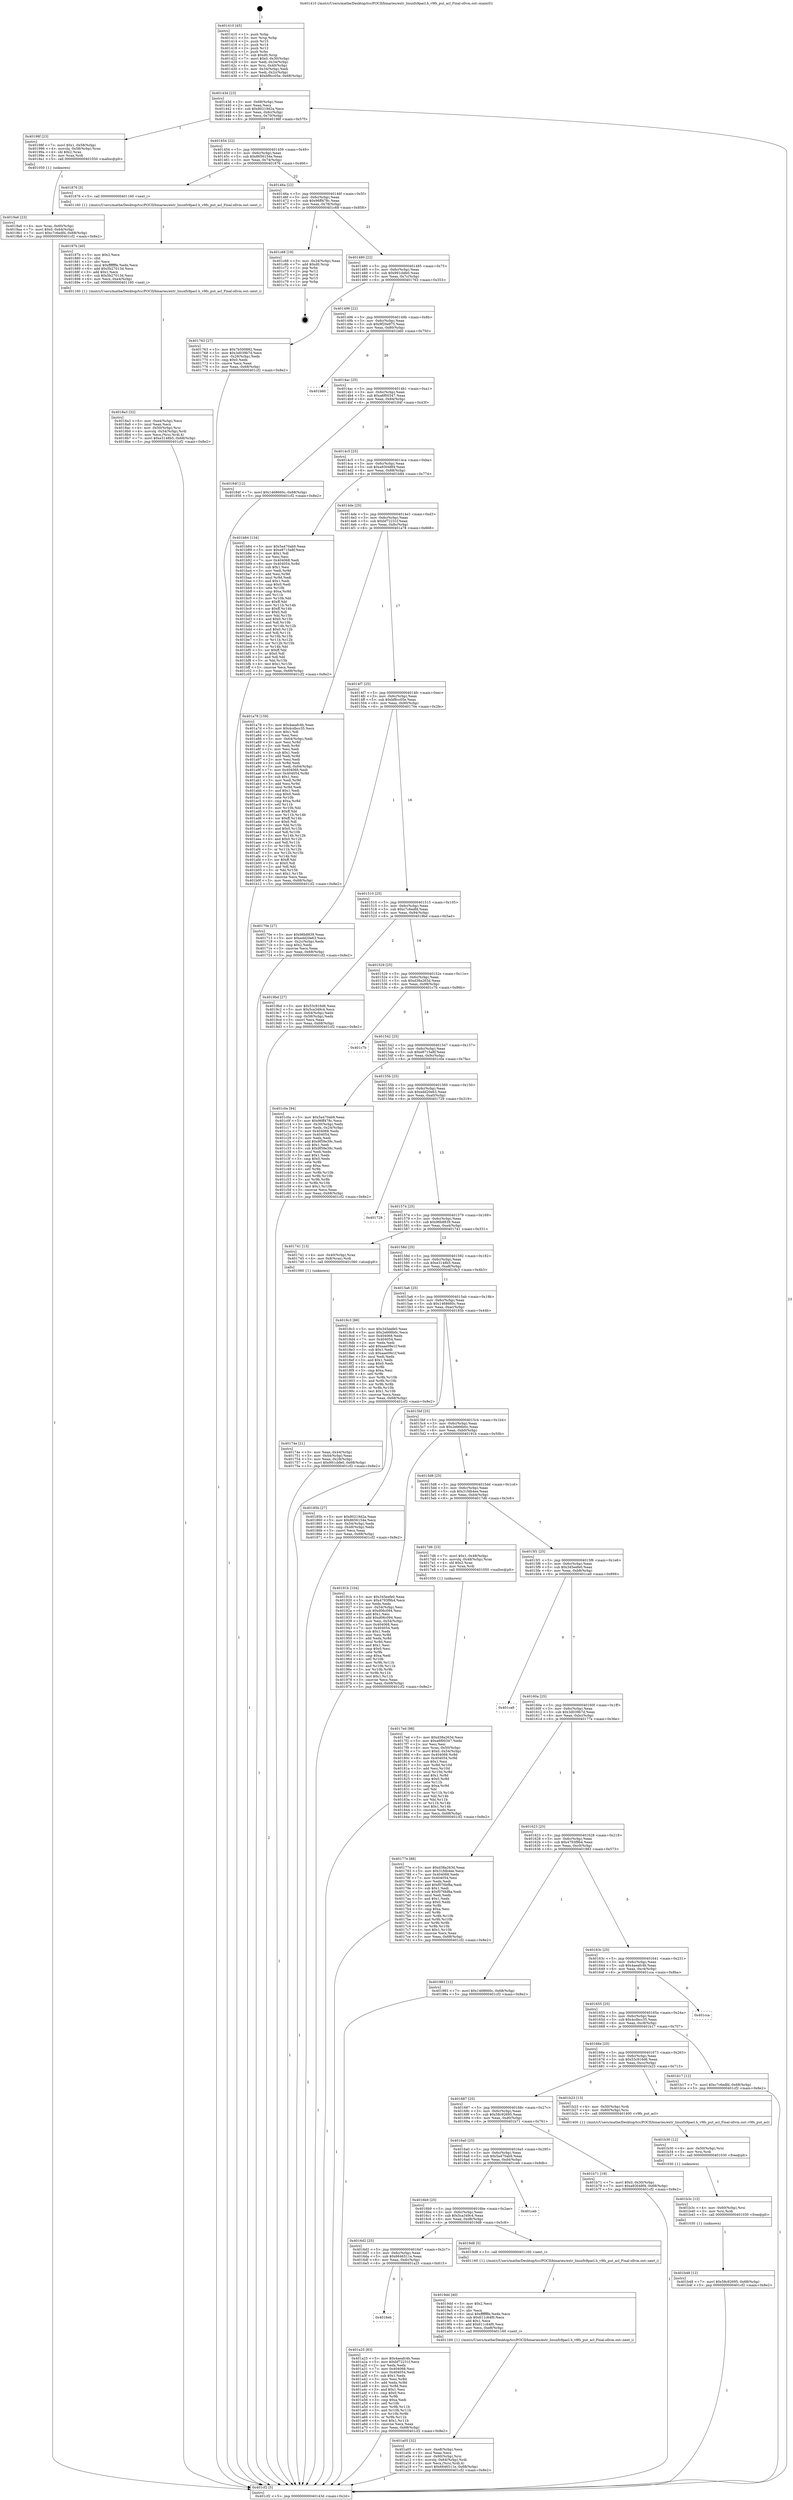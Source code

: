 digraph "0x401410" {
  label = "0x401410 (/mnt/c/Users/mathe/Desktop/tcc/POCII/binaries/extr_linuxfs9pacl.h_v9fs_put_acl_Final-ollvm.out::main(0))"
  labelloc = "t"
  node[shape=record]

  Entry [label="",width=0.3,height=0.3,shape=circle,fillcolor=black,style=filled]
  "0x40143d" [label="{
     0x40143d [23]\l
     | [instrs]\l
     &nbsp;&nbsp;0x40143d \<+3\>: mov -0x68(%rbp),%eax\l
     &nbsp;&nbsp;0x401440 \<+2\>: mov %eax,%ecx\l
     &nbsp;&nbsp;0x401442 \<+6\>: sub $0x80219d2a,%ecx\l
     &nbsp;&nbsp;0x401448 \<+3\>: mov %eax,-0x6c(%rbp)\l
     &nbsp;&nbsp;0x40144b \<+3\>: mov %ecx,-0x70(%rbp)\l
     &nbsp;&nbsp;0x40144e \<+6\>: je 000000000040198f \<main+0x57f\>\l
  }"]
  "0x40198f" [label="{
     0x40198f [23]\l
     | [instrs]\l
     &nbsp;&nbsp;0x40198f \<+7\>: movl $0x1,-0x58(%rbp)\l
     &nbsp;&nbsp;0x401996 \<+4\>: movslq -0x58(%rbp),%rax\l
     &nbsp;&nbsp;0x40199a \<+4\>: shl $0x2,%rax\l
     &nbsp;&nbsp;0x40199e \<+3\>: mov %rax,%rdi\l
     &nbsp;&nbsp;0x4019a1 \<+5\>: call 0000000000401050 \<malloc@plt\>\l
     | [calls]\l
     &nbsp;&nbsp;0x401050 \{1\} (unknown)\l
  }"]
  "0x401454" [label="{
     0x401454 [22]\l
     | [instrs]\l
     &nbsp;&nbsp;0x401454 \<+5\>: jmp 0000000000401459 \<main+0x49\>\l
     &nbsp;&nbsp;0x401459 \<+3\>: mov -0x6c(%rbp),%eax\l
     &nbsp;&nbsp;0x40145c \<+5\>: sub $0x8656154e,%eax\l
     &nbsp;&nbsp;0x401461 \<+3\>: mov %eax,-0x74(%rbp)\l
     &nbsp;&nbsp;0x401464 \<+6\>: je 0000000000401876 \<main+0x466\>\l
  }"]
  Exit [label="",width=0.3,height=0.3,shape=circle,fillcolor=black,style=filled,peripheries=2]
  "0x401876" [label="{
     0x401876 [5]\l
     | [instrs]\l
     &nbsp;&nbsp;0x401876 \<+5\>: call 0000000000401160 \<next_i\>\l
     | [calls]\l
     &nbsp;&nbsp;0x401160 \{1\} (/mnt/c/Users/mathe/Desktop/tcc/POCII/binaries/extr_linuxfs9pacl.h_v9fs_put_acl_Final-ollvm.out::next_i)\l
  }"]
  "0x40146a" [label="{
     0x40146a [22]\l
     | [instrs]\l
     &nbsp;&nbsp;0x40146a \<+5\>: jmp 000000000040146f \<main+0x5f\>\l
     &nbsp;&nbsp;0x40146f \<+3\>: mov -0x6c(%rbp),%eax\l
     &nbsp;&nbsp;0x401472 \<+5\>: sub $0x96ff478c,%eax\l
     &nbsp;&nbsp;0x401477 \<+3\>: mov %eax,-0x78(%rbp)\l
     &nbsp;&nbsp;0x40147a \<+6\>: je 0000000000401c68 \<main+0x858\>\l
  }"]
  "0x401b48" [label="{
     0x401b48 [12]\l
     | [instrs]\l
     &nbsp;&nbsp;0x401b48 \<+7\>: movl $0x58c92695,-0x68(%rbp)\l
     &nbsp;&nbsp;0x401b4f \<+5\>: jmp 0000000000401cf2 \<main+0x8e2\>\l
  }"]
  "0x401c68" [label="{
     0x401c68 [19]\l
     | [instrs]\l
     &nbsp;&nbsp;0x401c68 \<+3\>: mov -0x24(%rbp),%eax\l
     &nbsp;&nbsp;0x401c6b \<+7\>: add $0xd0,%rsp\l
     &nbsp;&nbsp;0x401c72 \<+1\>: pop %rbx\l
     &nbsp;&nbsp;0x401c73 \<+2\>: pop %r12\l
     &nbsp;&nbsp;0x401c75 \<+2\>: pop %r14\l
     &nbsp;&nbsp;0x401c77 \<+2\>: pop %r15\l
     &nbsp;&nbsp;0x401c79 \<+1\>: pop %rbp\l
     &nbsp;&nbsp;0x401c7a \<+1\>: ret\l
  }"]
  "0x401480" [label="{
     0x401480 [22]\l
     | [instrs]\l
     &nbsp;&nbsp;0x401480 \<+5\>: jmp 0000000000401485 \<main+0x75\>\l
     &nbsp;&nbsp;0x401485 \<+3\>: mov -0x6c(%rbp),%eax\l
     &nbsp;&nbsp;0x401488 \<+5\>: sub $0x991cbfe0,%eax\l
     &nbsp;&nbsp;0x40148d \<+3\>: mov %eax,-0x7c(%rbp)\l
     &nbsp;&nbsp;0x401490 \<+6\>: je 0000000000401763 \<main+0x353\>\l
  }"]
  "0x401b3c" [label="{
     0x401b3c [12]\l
     | [instrs]\l
     &nbsp;&nbsp;0x401b3c \<+4\>: mov -0x60(%rbp),%rsi\l
     &nbsp;&nbsp;0x401b40 \<+3\>: mov %rsi,%rdi\l
     &nbsp;&nbsp;0x401b43 \<+5\>: call 0000000000401030 \<free@plt\>\l
     | [calls]\l
     &nbsp;&nbsp;0x401030 \{1\} (unknown)\l
  }"]
  "0x401763" [label="{
     0x401763 [27]\l
     | [instrs]\l
     &nbsp;&nbsp;0x401763 \<+5\>: mov $0x7b500882,%eax\l
     &nbsp;&nbsp;0x401768 \<+5\>: mov $0x3d039b7d,%ecx\l
     &nbsp;&nbsp;0x40176d \<+3\>: mov -0x28(%rbp),%edx\l
     &nbsp;&nbsp;0x401770 \<+3\>: cmp $0x0,%edx\l
     &nbsp;&nbsp;0x401773 \<+3\>: cmove %ecx,%eax\l
     &nbsp;&nbsp;0x401776 \<+3\>: mov %eax,-0x68(%rbp)\l
     &nbsp;&nbsp;0x401779 \<+5\>: jmp 0000000000401cf2 \<main+0x8e2\>\l
  }"]
  "0x401496" [label="{
     0x401496 [22]\l
     | [instrs]\l
     &nbsp;&nbsp;0x401496 \<+5\>: jmp 000000000040149b \<main+0x8b\>\l
     &nbsp;&nbsp;0x40149b \<+3\>: mov -0x6c(%rbp),%eax\l
     &nbsp;&nbsp;0x40149e \<+5\>: sub $0x9f20e975,%eax\l
     &nbsp;&nbsp;0x4014a3 \<+3\>: mov %eax,-0x80(%rbp)\l
     &nbsp;&nbsp;0x4014a6 \<+6\>: je 0000000000401b60 \<main+0x750\>\l
  }"]
  "0x401b30" [label="{
     0x401b30 [12]\l
     | [instrs]\l
     &nbsp;&nbsp;0x401b30 \<+4\>: mov -0x50(%rbp),%rsi\l
     &nbsp;&nbsp;0x401b34 \<+3\>: mov %rsi,%rdi\l
     &nbsp;&nbsp;0x401b37 \<+5\>: call 0000000000401030 \<free@plt\>\l
     | [calls]\l
     &nbsp;&nbsp;0x401030 \{1\} (unknown)\l
  }"]
  "0x401b60" [label="{
     0x401b60\l
  }", style=dashed]
  "0x4014ac" [label="{
     0x4014ac [25]\l
     | [instrs]\l
     &nbsp;&nbsp;0x4014ac \<+5\>: jmp 00000000004014b1 \<main+0xa1\>\l
     &nbsp;&nbsp;0x4014b1 \<+3\>: mov -0x6c(%rbp),%eax\l
     &nbsp;&nbsp;0x4014b4 \<+5\>: sub $0xa6f00347,%eax\l
     &nbsp;&nbsp;0x4014b9 \<+6\>: mov %eax,-0x84(%rbp)\l
     &nbsp;&nbsp;0x4014bf \<+6\>: je 000000000040184f \<main+0x43f\>\l
  }"]
  "0x4016eb" [label="{
     0x4016eb\l
  }", style=dashed]
  "0x40184f" [label="{
     0x40184f [12]\l
     | [instrs]\l
     &nbsp;&nbsp;0x40184f \<+7\>: movl $0x1468660c,-0x68(%rbp)\l
     &nbsp;&nbsp;0x401856 \<+5\>: jmp 0000000000401cf2 \<main+0x8e2\>\l
  }"]
  "0x4014c5" [label="{
     0x4014c5 [25]\l
     | [instrs]\l
     &nbsp;&nbsp;0x4014c5 \<+5\>: jmp 00000000004014ca \<main+0xba\>\l
     &nbsp;&nbsp;0x4014ca \<+3\>: mov -0x6c(%rbp),%eax\l
     &nbsp;&nbsp;0x4014cd \<+5\>: sub $0xa93048f4,%eax\l
     &nbsp;&nbsp;0x4014d2 \<+6\>: mov %eax,-0x88(%rbp)\l
     &nbsp;&nbsp;0x4014d8 \<+6\>: je 0000000000401b84 \<main+0x774\>\l
  }"]
  "0x401a25" [label="{
     0x401a25 [83]\l
     | [instrs]\l
     &nbsp;&nbsp;0x401a25 \<+5\>: mov $0x4aeafc4b,%eax\l
     &nbsp;&nbsp;0x401a2a \<+5\>: mov $0xbf72231f,%ecx\l
     &nbsp;&nbsp;0x401a2f \<+2\>: xor %edx,%edx\l
     &nbsp;&nbsp;0x401a31 \<+7\>: mov 0x404068,%esi\l
     &nbsp;&nbsp;0x401a38 \<+7\>: mov 0x404054,%edi\l
     &nbsp;&nbsp;0x401a3f \<+3\>: sub $0x1,%edx\l
     &nbsp;&nbsp;0x401a42 \<+3\>: mov %esi,%r8d\l
     &nbsp;&nbsp;0x401a45 \<+3\>: add %edx,%r8d\l
     &nbsp;&nbsp;0x401a48 \<+4\>: imul %r8d,%esi\l
     &nbsp;&nbsp;0x401a4c \<+3\>: and $0x1,%esi\l
     &nbsp;&nbsp;0x401a4f \<+3\>: cmp $0x0,%esi\l
     &nbsp;&nbsp;0x401a52 \<+4\>: sete %r9b\l
     &nbsp;&nbsp;0x401a56 \<+3\>: cmp $0xa,%edi\l
     &nbsp;&nbsp;0x401a59 \<+4\>: setl %r10b\l
     &nbsp;&nbsp;0x401a5d \<+3\>: mov %r9b,%r11b\l
     &nbsp;&nbsp;0x401a60 \<+3\>: and %r10b,%r11b\l
     &nbsp;&nbsp;0x401a63 \<+3\>: xor %r10b,%r9b\l
     &nbsp;&nbsp;0x401a66 \<+3\>: or %r9b,%r11b\l
     &nbsp;&nbsp;0x401a69 \<+4\>: test $0x1,%r11b\l
     &nbsp;&nbsp;0x401a6d \<+3\>: cmovne %ecx,%eax\l
     &nbsp;&nbsp;0x401a70 \<+3\>: mov %eax,-0x68(%rbp)\l
     &nbsp;&nbsp;0x401a73 \<+5\>: jmp 0000000000401cf2 \<main+0x8e2\>\l
  }"]
  "0x401b84" [label="{
     0x401b84 [134]\l
     | [instrs]\l
     &nbsp;&nbsp;0x401b84 \<+5\>: mov $0x5a470ab9,%eax\l
     &nbsp;&nbsp;0x401b89 \<+5\>: mov $0xe8715a8f,%ecx\l
     &nbsp;&nbsp;0x401b8e \<+2\>: mov $0x1,%dl\l
     &nbsp;&nbsp;0x401b90 \<+2\>: xor %esi,%esi\l
     &nbsp;&nbsp;0x401b92 \<+7\>: mov 0x404068,%edi\l
     &nbsp;&nbsp;0x401b99 \<+8\>: mov 0x404054,%r8d\l
     &nbsp;&nbsp;0x401ba1 \<+3\>: sub $0x1,%esi\l
     &nbsp;&nbsp;0x401ba4 \<+3\>: mov %edi,%r9d\l
     &nbsp;&nbsp;0x401ba7 \<+3\>: add %esi,%r9d\l
     &nbsp;&nbsp;0x401baa \<+4\>: imul %r9d,%edi\l
     &nbsp;&nbsp;0x401bae \<+3\>: and $0x1,%edi\l
     &nbsp;&nbsp;0x401bb1 \<+3\>: cmp $0x0,%edi\l
     &nbsp;&nbsp;0x401bb4 \<+4\>: sete %r10b\l
     &nbsp;&nbsp;0x401bb8 \<+4\>: cmp $0xa,%r8d\l
     &nbsp;&nbsp;0x401bbc \<+4\>: setl %r11b\l
     &nbsp;&nbsp;0x401bc0 \<+3\>: mov %r10b,%bl\l
     &nbsp;&nbsp;0x401bc3 \<+3\>: xor $0xff,%bl\l
     &nbsp;&nbsp;0x401bc6 \<+3\>: mov %r11b,%r14b\l
     &nbsp;&nbsp;0x401bc9 \<+4\>: xor $0xff,%r14b\l
     &nbsp;&nbsp;0x401bcd \<+3\>: xor $0x0,%dl\l
     &nbsp;&nbsp;0x401bd0 \<+3\>: mov %bl,%r15b\l
     &nbsp;&nbsp;0x401bd3 \<+4\>: and $0x0,%r15b\l
     &nbsp;&nbsp;0x401bd7 \<+3\>: and %dl,%r10b\l
     &nbsp;&nbsp;0x401bda \<+3\>: mov %r14b,%r12b\l
     &nbsp;&nbsp;0x401bdd \<+4\>: and $0x0,%r12b\l
     &nbsp;&nbsp;0x401be1 \<+3\>: and %dl,%r11b\l
     &nbsp;&nbsp;0x401be4 \<+3\>: or %r10b,%r15b\l
     &nbsp;&nbsp;0x401be7 \<+3\>: or %r11b,%r12b\l
     &nbsp;&nbsp;0x401bea \<+3\>: xor %r12b,%r15b\l
     &nbsp;&nbsp;0x401bed \<+3\>: or %r14b,%bl\l
     &nbsp;&nbsp;0x401bf0 \<+3\>: xor $0xff,%bl\l
     &nbsp;&nbsp;0x401bf3 \<+3\>: or $0x0,%dl\l
     &nbsp;&nbsp;0x401bf6 \<+2\>: and %dl,%bl\l
     &nbsp;&nbsp;0x401bf8 \<+3\>: or %bl,%r15b\l
     &nbsp;&nbsp;0x401bfb \<+4\>: test $0x1,%r15b\l
     &nbsp;&nbsp;0x401bff \<+3\>: cmovne %ecx,%eax\l
     &nbsp;&nbsp;0x401c02 \<+3\>: mov %eax,-0x68(%rbp)\l
     &nbsp;&nbsp;0x401c05 \<+5\>: jmp 0000000000401cf2 \<main+0x8e2\>\l
  }"]
  "0x4014de" [label="{
     0x4014de [25]\l
     | [instrs]\l
     &nbsp;&nbsp;0x4014de \<+5\>: jmp 00000000004014e3 \<main+0xd3\>\l
     &nbsp;&nbsp;0x4014e3 \<+3\>: mov -0x6c(%rbp),%eax\l
     &nbsp;&nbsp;0x4014e6 \<+5\>: sub $0xbf72231f,%eax\l
     &nbsp;&nbsp;0x4014eb \<+6\>: mov %eax,-0x8c(%rbp)\l
     &nbsp;&nbsp;0x4014f1 \<+6\>: je 0000000000401a78 \<main+0x668\>\l
  }"]
  "0x401a05" [label="{
     0x401a05 [32]\l
     | [instrs]\l
     &nbsp;&nbsp;0x401a05 \<+6\>: mov -0xe8(%rbp),%ecx\l
     &nbsp;&nbsp;0x401a0b \<+3\>: imul %eax,%ecx\l
     &nbsp;&nbsp;0x401a0e \<+4\>: mov -0x60(%rbp),%rsi\l
     &nbsp;&nbsp;0x401a12 \<+4\>: movslq -0x64(%rbp),%rdi\l
     &nbsp;&nbsp;0x401a16 \<+3\>: mov %ecx,(%rsi,%rdi,4)\l
     &nbsp;&nbsp;0x401a19 \<+7\>: movl $0x6646511e,-0x68(%rbp)\l
     &nbsp;&nbsp;0x401a20 \<+5\>: jmp 0000000000401cf2 \<main+0x8e2\>\l
  }"]
  "0x401a78" [label="{
     0x401a78 [159]\l
     | [instrs]\l
     &nbsp;&nbsp;0x401a78 \<+5\>: mov $0x4aeafc4b,%eax\l
     &nbsp;&nbsp;0x401a7d \<+5\>: mov $0x4cdbcc35,%ecx\l
     &nbsp;&nbsp;0x401a82 \<+2\>: mov $0x1,%dl\l
     &nbsp;&nbsp;0x401a84 \<+2\>: xor %esi,%esi\l
     &nbsp;&nbsp;0x401a86 \<+3\>: mov -0x64(%rbp),%edi\l
     &nbsp;&nbsp;0x401a89 \<+3\>: mov %esi,%r8d\l
     &nbsp;&nbsp;0x401a8c \<+3\>: sub %edi,%r8d\l
     &nbsp;&nbsp;0x401a8f \<+2\>: mov %esi,%edi\l
     &nbsp;&nbsp;0x401a91 \<+3\>: sub $0x1,%edi\l
     &nbsp;&nbsp;0x401a94 \<+3\>: add %edi,%r8d\l
     &nbsp;&nbsp;0x401a97 \<+2\>: mov %esi,%edi\l
     &nbsp;&nbsp;0x401a99 \<+3\>: sub %r8d,%edi\l
     &nbsp;&nbsp;0x401a9c \<+3\>: mov %edi,-0x64(%rbp)\l
     &nbsp;&nbsp;0x401a9f \<+7\>: mov 0x404068,%edi\l
     &nbsp;&nbsp;0x401aa6 \<+8\>: mov 0x404054,%r8d\l
     &nbsp;&nbsp;0x401aae \<+3\>: sub $0x1,%esi\l
     &nbsp;&nbsp;0x401ab1 \<+3\>: mov %edi,%r9d\l
     &nbsp;&nbsp;0x401ab4 \<+3\>: add %esi,%r9d\l
     &nbsp;&nbsp;0x401ab7 \<+4\>: imul %r9d,%edi\l
     &nbsp;&nbsp;0x401abb \<+3\>: and $0x1,%edi\l
     &nbsp;&nbsp;0x401abe \<+3\>: cmp $0x0,%edi\l
     &nbsp;&nbsp;0x401ac1 \<+4\>: sete %r10b\l
     &nbsp;&nbsp;0x401ac5 \<+4\>: cmp $0xa,%r8d\l
     &nbsp;&nbsp;0x401ac9 \<+4\>: setl %r11b\l
     &nbsp;&nbsp;0x401acd \<+3\>: mov %r10b,%bl\l
     &nbsp;&nbsp;0x401ad0 \<+3\>: xor $0xff,%bl\l
     &nbsp;&nbsp;0x401ad3 \<+3\>: mov %r11b,%r14b\l
     &nbsp;&nbsp;0x401ad6 \<+4\>: xor $0xff,%r14b\l
     &nbsp;&nbsp;0x401ada \<+3\>: xor $0x0,%dl\l
     &nbsp;&nbsp;0x401add \<+3\>: mov %bl,%r15b\l
     &nbsp;&nbsp;0x401ae0 \<+4\>: and $0x0,%r15b\l
     &nbsp;&nbsp;0x401ae4 \<+3\>: and %dl,%r10b\l
     &nbsp;&nbsp;0x401ae7 \<+3\>: mov %r14b,%r12b\l
     &nbsp;&nbsp;0x401aea \<+4\>: and $0x0,%r12b\l
     &nbsp;&nbsp;0x401aee \<+3\>: and %dl,%r11b\l
     &nbsp;&nbsp;0x401af1 \<+3\>: or %r10b,%r15b\l
     &nbsp;&nbsp;0x401af4 \<+3\>: or %r11b,%r12b\l
     &nbsp;&nbsp;0x401af7 \<+3\>: xor %r12b,%r15b\l
     &nbsp;&nbsp;0x401afa \<+3\>: or %r14b,%bl\l
     &nbsp;&nbsp;0x401afd \<+3\>: xor $0xff,%bl\l
     &nbsp;&nbsp;0x401b00 \<+3\>: or $0x0,%dl\l
     &nbsp;&nbsp;0x401b03 \<+2\>: and %dl,%bl\l
     &nbsp;&nbsp;0x401b05 \<+3\>: or %bl,%r15b\l
     &nbsp;&nbsp;0x401b08 \<+4\>: test $0x1,%r15b\l
     &nbsp;&nbsp;0x401b0c \<+3\>: cmovne %ecx,%eax\l
     &nbsp;&nbsp;0x401b0f \<+3\>: mov %eax,-0x68(%rbp)\l
     &nbsp;&nbsp;0x401b12 \<+5\>: jmp 0000000000401cf2 \<main+0x8e2\>\l
  }"]
  "0x4014f7" [label="{
     0x4014f7 [25]\l
     | [instrs]\l
     &nbsp;&nbsp;0x4014f7 \<+5\>: jmp 00000000004014fc \<main+0xec\>\l
     &nbsp;&nbsp;0x4014fc \<+3\>: mov -0x6c(%rbp),%eax\l
     &nbsp;&nbsp;0x4014ff \<+5\>: sub $0xbf8cc05e,%eax\l
     &nbsp;&nbsp;0x401504 \<+6\>: mov %eax,-0x90(%rbp)\l
     &nbsp;&nbsp;0x40150a \<+6\>: je 000000000040170e \<main+0x2fe\>\l
  }"]
  "0x4019dd" [label="{
     0x4019dd [40]\l
     | [instrs]\l
     &nbsp;&nbsp;0x4019dd \<+5\>: mov $0x2,%ecx\l
     &nbsp;&nbsp;0x4019e2 \<+1\>: cltd\l
     &nbsp;&nbsp;0x4019e3 \<+2\>: idiv %ecx\l
     &nbsp;&nbsp;0x4019e5 \<+6\>: imul $0xfffffffe,%edx,%ecx\l
     &nbsp;&nbsp;0x4019eb \<+6\>: sub $0x611c64f0,%ecx\l
     &nbsp;&nbsp;0x4019f1 \<+3\>: add $0x1,%ecx\l
     &nbsp;&nbsp;0x4019f4 \<+6\>: add $0x611c64f0,%ecx\l
     &nbsp;&nbsp;0x4019fa \<+6\>: mov %ecx,-0xe8(%rbp)\l
     &nbsp;&nbsp;0x401a00 \<+5\>: call 0000000000401160 \<next_i\>\l
     | [calls]\l
     &nbsp;&nbsp;0x401160 \{1\} (/mnt/c/Users/mathe/Desktop/tcc/POCII/binaries/extr_linuxfs9pacl.h_v9fs_put_acl_Final-ollvm.out::next_i)\l
  }"]
  "0x40170e" [label="{
     0x40170e [27]\l
     | [instrs]\l
     &nbsp;&nbsp;0x40170e \<+5\>: mov $0x96b8839,%eax\l
     &nbsp;&nbsp;0x401713 \<+5\>: mov $0xedd20e63,%ecx\l
     &nbsp;&nbsp;0x401718 \<+3\>: mov -0x2c(%rbp),%edx\l
     &nbsp;&nbsp;0x40171b \<+3\>: cmp $0x2,%edx\l
     &nbsp;&nbsp;0x40171e \<+3\>: cmovne %ecx,%eax\l
     &nbsp;&nbsp;0x401721 \<+3\>: mov %eax,-0x68(%rbp)\l
     &nbsp;&nbsp;0x401724 \<+5\>: jmp 0000000000401cf2 \<main+0x8e2\>\l
  }"]
  "0x401510" [label="{
     0x401510 [25]\l
     | [instrs]\l
     &nbsp;&nbsp;0x401510 \<+5\>: jmp 0000000000401515 \<main+0x105\>\l
     &nbsp;&nbsp;0x401515 \<+3\>: mov -0x6c(%rbp),%eax\l
     &nbsp;&nbsp;0x401518 \<+5\>: sub $0xc7c6edfd,%eax\l
     &nbsp;&nbsp;0x40151d \<+6\>: mov %eax,-0x94(%rbp)\l
     &nbsp;&nbsp;0x401523 \<+6\>: je 00000000004019bd \<main+0x5ad\>\l
  }"]
  "0x401cf2" [label="{
     0x401cf2 [5]\l
     | [instrs]\l
     &nbsp;&nbsp;0x401cf2 \<+5\>: jmp 000000000040143d \<main+0x2d\>\l
  }"]
  "0x401410" [label="{
     0x401410 [45]\l
     | [instrs]\l
     &nbsp;&nbsp;0x401410 \<+1\>: push %rbp\l
     &nbsp;&nbsp;0x401411 \<+3\>: mov %rsp,%rbp\l
     &nbsp;&nbsp;0x401414 \<+2\>: push %r15\l
     &nbsp;&nbsp;0x401416 \<+2\>: push %r14\l
     &nbsp;&nbsp;0x401418 \<+2\>: push %r12\l
     &nbsp;&nbsp;0x40141a \<+1\>: push %rbx\l
     &nbsp;&nbsp;0x40141b \<+7\>: sub $0xd0,%rsp\l
     &nbsp;&nbsp;0x401422 \<+7\>: movl $0x0,-0x30(%rbp)\l
     &nbsp;&nbsp;0x401429 \<+3\>: mov %edi,-0x34(%rbp)\l
     &nbsp;&nbsp;0x40142c \<+4\>: mov %rsi,-0x40(%rbp)\l
     &nbsp;&nbsp;0x401430 \<+3\>: mov -0x34(%rbp),%edi\l
     &nbsp;&nbsp;0x401433 \<+3\>: mov %edi,-0x2c(%rbp)\l
     &nbsp;&nbsp;0x401436 \<+7\>: movl $0xbf8cc05e,-0x68(%rbp)\l
  }"]
  "0x4016d2" [label="{
     0x4016d2 [25]\l
     | [instrs]\l
     &nbsp;&nbsp;0x4016d2 \<+5\>: jmp 00000000004016d7 \<main+0x2c7\>\l
     &nbsp;&nbsp;0x4016d7 \<+3\>: mov -0x6c(%rbp),%eax\l
     &nbsp;&nbsp;0x4016da \<+5\>: sub $0x6646511e,%eax\l
     &nbsp;&nbsp;0x4016df \<+6\>: mov %eax,-0xdc(%rbp)\l
     &nbsp;&nbsp;0x4016e5 \<+6\>: je 0000000000401a25 \<main+0x615\>\l
  }"]
  "0x4019bd" [label="{
     0x4019bd [27]\l
     | [instrs]\l
     &nbsp;&nbsp;0x4019bd \<+5\>: mov $0x53c916d6,%eax\l
     &nbsp;&nbsp;0x4019c2 \<+5\>: mov $0x5ca349c4,%ecx\l
     &nbsp;&nbsp;0x4019c7 \<+3\>: mov -0x64(%rbp),%edx\l
     &nbsp;&nbsp;0x4019ca \<+3\>: cmp -0x58(%rbp),%edx\l
     &nbsp;&nbsp;0x4019cd \<+3\>: cmovl %ecx,%eax\l
     &nbsp;&nbsp;0x4019d0 \<+3\>: mov %eax,-0x68(%rbp)\l
     &nbsp;&nbsp;0x4019d3 \<+5\>: jmp 0000000000401cf2 \<main+0x8e2\>\l
  }"]
  "0x401529" [label="{
     0x401529 [25]\l
     | [instrs]\l
     &nbsp;&nbsp;0x401529 \<+5\>: jmp 000000000040152e \<main+0x11e\>\l
     &nbsp;&nbsp;0x40152e \<+3\>: mov -0x6c(%rbp),%eax\l
     &nbsp;&nbsp;0x401531 \<+5\>: sub $0xd38a263d,%eax\l
     &nbsp;&nbsp;0x401536 \<+6\>: mov %eax,-0x98(%rbp)\l
     &nbsp;&nbsp;0x40153c \<+6\>: je 0000000000401c7b \<main+0x86b\>\l
  }"]
  "0x4019d8" [label="{
     0x4019d8 [5]\l
     | [instrs]\l
     &nbsp;&nbsp;0x4019d8 \<+5\>: call 0000000000401160 \<next_i\>\l
     | [calls]\l
     &nbsp;&nbsp;0x401160 \{1\} (/mnt/c/Users/mathe/Desktop/tcc/POCII/binaries/extr_linuxfs9pacl.h_v9fs_put_acl_Final-ollvm.out::next_i)\l
  }"]
  "0x401c7b" [label="{
     0x401c7b\l
  }", style=dashed]
  "0x401542" [label="{
     0x401542 [25]\l
     | [instrs]\l
     &nbsp;&nbsp;0x401542 \<+5\>: jmp 0000000000401547 \<main+0x137\>\l
     &nbsp;&nbsp;0x401547 \<+3\>: mov -0x6c(%rbp),%eax\l
     &nbsp;&nbsp;0x40154a \<+5\>: sub $0xe8715a8f,%eax\l
     &nbsp;&nbsp;0x40154f \<+6\>: mov %eax,-0x9c(%rbp)\l
     &nbsp;&nbsp;0x401555 \<+6\>: je 0000000000401c0a \<main+0x7fa\>\l
  }"]
  "0x4016b9" [label="{
     0x4016b9 [25]\l
     | [instrs]\l
     &nbsp;&nbsp;0x4016b9 \<+5\>: jmp 00000000004016be \<main+0x2ae\>\l
     &nbsp;&nbsp;0x4016be \<+3\>: mov -0x6c(%rbp),%eax\l
     &nbsp;&nbsp;0x4016c1 \<+5\>: sub $0x5ca349c4,%eax\l
     &nbsp;&nbsp;0x4016c6 \<+6\>: mov %eax,-0xd8(%rbp)\l
     &nbsp;&nbsp;0x4016cc \<+6\>: je 00000000004019d8 \<main+0x5c8\>\l
  }"]
  "0x401c0a" [label="{
     0x401c0a [94]\l
     | [instrs]\l
     &nbsp;&nbsp;0x401c0a \<+5\>: mov $0x5a470ab9,%eax\l
     &nbsp;&nbsp;0x401c0f \<+5\>: mov $0x96ff478c,%ecx\l
     &nbsp;&nbsp;0x401c14 \<+3\>: mov -0x30(%rbp),%edx\l
     &nbsp;&nbsp;0x401c17 \<+3\>: mov %edx,-0x24(%rbp)\l
     &nbsp;&nbsp;0x401c1a \<+7\>: mov 0x404068,%edx\l
     &nbsp;&nbsp;0x401c21 \<+7\>: mov 0x404054,%esi\l
     &nbsp;&nbsp;0x401c28 \<+2\>: mov %edx,%edi\l
     &nbsp;&nbsp;0x401c2a \<+6\>: add $0x9f59e39c,%edi\l
     &nbsp;&nbsp;0x401c30 \<+3\>: sub $0x1,%edi\l
     &nbsp;&nbsp;0x401c33 \<+6\>: sub $0x9f59e39c,%edi\l
     &nbsp;&nbsp;0x401c39 \<+3\>: imul %edi,%edx\l
     &nbsp;&nbsp;0x401c3c \<+3\>: and $0x1,%edx\l
     &nbsp;&nbsp;0x401c3f \<+3\>: cmp $0x0,%edx\l
     &nbsp;&nbsp;0x401c42 \<+4\>: sete %r8b\l
     &nbsp;&nbsp;0x401c46 \<+3\>: cmp $0xa,%esi\l
     &nbsp;&nbsp;0x401c49 \<+4\>: setl %r9b\l
     &nbsp;&nbsp;0x401c4d \<+3\>: mov %r8b,%r10b\l
     &nbsp;&nbsp;0x401c50 \<+3\>: and %r9b,%r10b\l
     &nbsp;&nbsp;0x401c53 \<+3\>: xor %r9b,%r8b\l
     &nbsp;&nbsp;0x401c56 \<+3\>: or %r8b,%r10b\l
     &nbsp;&nbsp;0x401c59 \<+4\>: test $0x1,%r10b\l
     &nbsp;&nbsp;0x401c5d \<+3\>: cmovne %ecx,%eax\l
     &nbsp;&nbsp;0x401c60 \<+3\>: mov %eax,-0x68(%rbp)\l
     &nbsp;&nbsp;0x401c63 \<+5\>: jmp 0000000000401cf2 \<main+0x8e2\>\l
  }"]
  "0x40155b" [label="{
     0x40155b [25]\l
     | [instrs]\l
     &nbsp;&nbsp;0x40155b \<+5\>: jmp 0000000000401560 \<main+0x150\>\l
     &nbsp;&nbsp;0x401560 \<+3\>: mov -0x6c(%rbp),%eax\l
     &nbsp;&nbsp;0x401563 \<+5\>: sub $0xedd20e63,%eax\l
     &nbsp;&nbsp;0x401568 \<+6\>: mov %eax,-0xa0(%rbp)\l
     &nbsp;&nbsp;0x40156e \<+6\>: je 0000000000401729 \<main+0x319\>\l
  }"]
  "0x401ceb" [label="{
     0x401ceb\l
  }", style=dashed]
  "0x401729" [label="{
     0x401729\l
  }", style=dashed]
  "0x401574" [label="{
     0x401574 [25]\l
     | [instrs]\l
     &nbsp;&nbsp;0x401574 \<+5\>: jmp 0000000000401579 \<main+0x169\>\l
     &nbsp;&nbsp;0x401579 \<+3\>: mov -0x6c(%rbp),%eax\l
     &nbsp;&nbsp;0x40157c \<+5\>: sub $0x96b8839,%eax\l
     &nbsp;&nbsp;0x401581 \<+6\>: mov %eax,-0xa4(%rbp)\l
     &nbsp;&nbsp;0x401587 \<+6\>: je 0000000000401741 \<main+0x331\>\l
  }"]
  "0x4016a0" [label="{
     0x4016a0 [25]\l
     | [instrs]\l
     &nbsp;&nbsp;0x4016a0 \<+5\>: jmp 00000000004016a5 \<main+0x295\>\l
     &nbsp;&nbsp;0x4016a5 \<+3\>: mov -0x6c(%rbp),%eax\l
     &nbsp;&nbsp;0x4016a8 \<+5\>: sub $0x5a470ab9,%eax\l
     &nbsp;&nbsp;0x4016ad \<+6\>: mov %eax,-0xd4(%rbp)\l
     &nbsp;&nbsp;0x4016b3 \<+6\>: je 0000000000401ceb \<main+0x8db\>\l
  }"]
  "0x401741" [label="{
     0x401741 [13]\l
     | [instrs]\l
     &nbsp;&nbsp;0x401741 \<+4\>: mov -0x40(%rbp),%rax\l
     &nbsp;&nbsp;0x401745 \<+4\>: mov 0x8(%rax),%rdi\l
     &nbsp;&nbsp;0x401749 \<+5\>: call 0000000000401060 \<atoi@plt\>\l
     | [calls]\l
     &nbsp;&nbsp;0x401060 \{1\} (unknown)\l
  }"]
  "0x40158d" [label="{
     0x40158d [25]\l
     | [instrs]\l
     &nbsp;&nbsp;0x40158d \<+5\>: jmp 0000000000401592 \<main+0x182\>\l
     &nbsp;&nbsp;0x401592 \<+3\>: mov -0x6c(%rbp),%eax\l
     &nbsp;&nbsp;0x401595 \<+5\>: sub $0xe3148b5,%eax\l
     &nbsp;&nbsp;0x40159a \<+6\>: mov %eax,-0xa8(%rbp)\l
     &nbsp;&nbsp;0x4015a0 \<+6\>: je 00000000004018c3 \<main+0x4b3\>\l
  }"]
  "0x40174e" [label="{
     0x40174e [21]\l
     | [instrs]\l
     &nbsp;&nbsp;0x40174e \<+3\>: mov %eax,-0x44(%rbp)\l
     &nbsp;&nbsp;0x401751 \<+3\>: mov -0x44(%rbp),%eax\l
     &nbsp;&nbsp;0x401754 \<+3\>: mov %eax,-0x28(%rbp)\l
     &nbsp;&nbsp;0x401757 \<+7\>: movl $0x991cbfe0,-0x68(%rbp)\l
     &nbsp;&nbsp;0x40175e \<+5\>: jmp 0000000000401cf2 \<main+0x8e2\>\l
  }"]
  "0x401b71" [label="{
     0x401b71 [19]\l
     | [instrs]\l
     &nbsp;&nbsp;0x401b71 \<+7\>: movl $0x0,-0x30(%rbp)\l
     &nbsp;&nbsp;0x401b78 \<+7\>: movl $0xa93048f4,-0x68(%rbp)\l
     &nbsp;&nbsp;0x401b7f \<+5\>: jmp 0000000000401cf2 \<main+0x8e2\>\l
  }"]
  "0x4018c3" [label="{
     0x4018c3 [88]\l
     | [instrs]\l
     &nbsp;&nbsp;0x4018c3 \<+5\>: mov $0x345eefe0,%eax\l
     &nbsp;&nbsp;0x4018c8 \<+5\>: mov $0x2e666b0c,%ecx\l
     &nbsp;&nbsp;0x4018cd \<+7\>: mov 0x404068,%edx\l
     &nbsp;&nbsp;0x4018d4 \<+7\>: mov 0x404054,%esi\l
     &nbsp;&nbsp;0x4018db \<+2\>: mov %edx,%edi\l
     &nbsp;&nbsp;0x4018dd \<+6\>: add $0xaae09e1f,%edi\l
     &nbsp;&nbsp;0x4018e3 \<+3\>: sub $0x1,%edi\l
     &nbsp;&nbsp;0x4018e6 \<+6\>: sub $0xaae09e1f,%edi\l
     &nbsp;&nbsp;0x4018ec \<+3\>: imul %edi,%edx\l
     &nbsp;&nbsp;0x4018ef \<+3\>: and $0x1,%edx\l
     &nbsp;&nbsp;0x4018f2 \<+3\>: cmp $0x0,%edx\l
     &nbsp;&nbsp;0x4018f5 \<+4\>: sete %r8b\l
     &nbsp;&nbsp;0x4018f9 \<+3\>: cmp $0xa,%esi\l
     &nbsp;&nbsp;0x4018fc \<+4\>: setl %r9b\l
     &nbsp;&nbsp;0x401900 \<+3\>: mov %r8b,%r10b\l
     &nbsp;&nbsp;0x401903 \<+3\>: and %r9b,%r10b\l
     &nbsp;&nbsp;0x401906 \<+3\>: xor %r9b,%r8b\l
     &nbsp;&nbsp;0x401909 \<+3\>: or %r8b,%r10b\l
     &nbsp;&nbsp;0x40190c \<+4\>: test $0x1,%r10b\l
     &nbsp;&nbsp;0x401910 \<+3\>: cmovne %ecx,%eax\l
     &nbsp;&nbsp;0x401913 \<+3\>: mov %eax,-0x68(%rbp)\l
     &nbsp;&nbsp;0x401916 \<+5\>: jmp 0000000000401cf2 \<main+0x8e2\>\l
  }"]
  "0x4015a6" [label="{
     0x4015a6 [25]\l
     | [instrs]\l
     &nbsp;&nbsp;0x4015a6 \<+5\>: jmp 00000000004015ab \<main+0x19b\>\l
     &nbsp;&nbsp;0x4015ab \<+3\>: mov -0x6c(%rbp),%eax\l
     &nbsp;&nbsp;0x4015ae \<+5\>: sub $0x1468660c,%eax\l
     &nbsp;&nbsp;0x4015b3 \<+6\>: mov %eax,-0xac(%rbp)\l
     &nbsp;&nbsp;0x4015b9 \<+6\>: je 000000000040185b \<main+0x44b\>\l
  }"]
  "0x401687" [label="{
     0x401687 [25]\l
     | [instrs]\l
     &nbsp;&nbsp;0x401687 \<+5\>: jmp 000000000040168c \<main+0x27c\>\l
     &nbsp;&nbsp;0x40168c \<+3\>: mov -0x6c(%rbp),%eax\l
     &nbsp;&nbsp;0x40168f \<+5\>: sub $0x58c92695,%eax\l
     &nbsp;&nbsp;0x401694 \<+6\>: mov %eax,-0xd0(%rbp)\l
     &nbsp;&nbsp;0x40169a \<+6\>: je 0000000000401b71 \<main+0x761\>\l
  }"]
  "0x40185b" [label="{
     0x40185b [27]\l
     | [instrs]\l
     &nbsp;&nbsp;0x40185b \<+5\>: mov $0x80219d2a,%eax\l
     &nbsp;&nbsp;0x401860 \<+5\>: mov $0x8656154e,%ecx\l
     &nbsp;&nbsp;0x401865 \<+3\>: mov -0x54(%rbp),%edx\l
     &nbsp;&nbsp;0x401868 \<+3\>: cmp -0x48(%rbp),%edx\l
     &nbsp;&nbsp;0x40186b \<+3\>: cmovl %ecx,%eax\l
     &nbsp;&nbsp;0x40186e \<+3\>: mov %eax,-0x68(%rbp)\l
     &nbsp;&nbsp;0x401871 \<+5\>: jmp 0000000000401cf2 \<main+0x8e2\>\l
  }"]
  "0x4015bf" [label="{
     0x4015bf [25]\l
     | [instrs]\l
     &nbsp;&nbsp;0x4015bf \<+5\>: jmp 00000000004015c4 \<main+0x1b4\>\l
     &nbsp;&nbsp;0x4015c4 \<+3\>: mov -0x6c(%rbp),%eax\l
     &nbsp;&nbsp;0x4015c7 \<+5\>: sub $0x2e666b0c,%eax\l
     &nbsp;&nbsp;0x4015cc \<+6\>: mov %eax,-0xb0(%rbp)\l
     &nbsp;&nbsp;0x4015d2 \<+6\>: je 000000000040191b \<main+0x50b\>\l
  }"]
  "0x401b23" [label="{
     0x401b23 [13]\l
     | [instrs]\l
     &nbsp;&nbsp;0x401b23 \<+4\>: mov -0x50(%rbp),%rdi\l
     &nbsp;&nbsp;0x401b27 \<+4\>: mov -0x60(%rbp),%rsi\l
     &nbsp;&nbsp;0x401b2b \<+5\>: call 0000000000401400 \<v9fs_put_acl\>\l
     | [calls]\l
     &nbsp;&nbsp;0x401400 \{1\} (/mnt/c/Users/mathe/Desktop/tcc/POCII/binaries/extr_linuxfs9pacl.h_v9fs_put_acl_Final-ollvm.out::v9fs_put_acl)\l
  }"]
  "0x40191b" [label="{
     0x40191b [104]\l
     | [instrs]\l
     &nbsp;&nbsp;0x40191b \<+5\>: mov $0x345eefe0,%eax\l
     &nbsp;&nbsp;0x401920 \<+5\>: mov $0x4793f9b4,%ecx\l
     &nbsp;&nbsp;0x401925 \<+2\>: xor %edx,%edx\l
     &nbsp;&nbsp;0x401927 \<+3\>: mov -0x54(%rbp),%esi\l
     &nbsp;&nbsp;0x40192a \<+6\>: sub $0xd06c094,%esi\l
     &nbsp;&nbsp;0x401930 \<+3\>: add $0x1,%esi\l
     &nbsp;&nbsp;0x401933 \<+6\>: add $0xd06c094,%esi\l
     &nbsp;&nbsp;0x401939 \<+3\>: mov %esi,-0x54(%rbp)\l
     &nbsp;&nbsp;0x40193c \<+7\>: mov 0x404068,%esi\l
     &nbsp;&nbsp;0x401943 \<+7\>: mov 0x404054,%edi\l
     &nbsp;&nbsp;0x40194a \<+3\>: sub $0x1,%edx\l
     &nbsp;&nbsp;0x40194d \<+3\>: mov %esi,%r8d\l
     &nbsp;&nbsp;0x401950 \<+3\>: add %edx,%r8d\l
     &nbsp;&nbsp;0x401953 \<+4\>: imul %r8d,%esi\l
     &nbsp;&nbsp;0x401957 \<+3\>: and $0x1,%esi\l
     &nbsp;&nbsp;0x40195a \<+3\>: cmp $0x0,%esi\l
     &nbsp;&nbsp;0x40195d \<+4\>: sete %r9b\l
     &nbsp;&nbsp;0x401961 \<+3\>: cmp $0xa,%edi\l
     &nbsp;&nbsp;0x401964 \<+4\>: setl %r10b\l
     &nbsp;&nbsp;0x401968 \<+3\>: mov %r9b,%r11b\l
     &nbsp;&nbsp;0x40196b \<+3\>: and %r10b,%r11b\l
     &nbsp;&nbsp;0x40196e \<+3\>: xor %r10b,%r9b\l
     &nbsp;&nbsp;0x401971 \<+3\>: or %r9b,%r11b\l
     &nbsp;&nbsp;0x401974 \<+4\>: test $0x1,%r11b\l
     &nbsp;&nbsp;0x401978 \<+3\>: cmovne %ecx,%eax\l
     &nbsp;&nbsp;0x40197b \<+3\>: mov %eax,-0x68(%rbp)\l
     &nbsp;&nbsp;0x40197e \<+5\>: jmp 0000000000401cf2 \<main+0x8e2\>\l
  }"]
  "0x4015d8" [label="{
     0x4015d8 [25]\l
     | [instrs]\l
     &nbsp;&nbsp;0x4015d8 \<+5\>: jmp 00000000004015dd \<main+0x1cd\>\l
     &nbsp;&nbsp;0x4015dd \<+3\>: mov -0x6c(%rbp),%eax\l
     &nbsp;&nbsp;0x4015e0 \<+5\>: sub $0x31fdb4ee,%eax\l
     &nbsp;&nbsp;0x4015e5 \<+6\>: mov %eax,-0xb4(%rbp)\l
     &nbsp;&nbsp;0x4015eb \<+6\>: je 00000000004017d6 \<main+0x3c6\>\l
  }"]
  "0x40166e" [label="{
     0x40166e [25]\l
     | [instrs]\l
     &nbsp;&nbsp;0x40166e \<+5\>: jmp 0000000000401673 \<main+0x263\>\l
     &nbsp;&nbsp;0x401673 \<+3\>: mov -0x6c(%rbp),%eax\l
     &nbsp;&nbsp;0x401676 \<+5\>: sub $0x53c916d6,%eax\l
     &nbsp;&nbsp;0x40167b \<+6\>: mov %eax,-0xcc(%rbp)\l
     &nbsp;&nbsp;0x401681 \<+6\>: je 0000000000401b23 \<main+0x713\>\l
  }"]
  "0x4017d6" [label="{
     0x4017d6 [23]\l
     | [instrs]\l
     &nbsp;&nbsp;0x4017d6 \<+7\>: movl $0x1,-0x48(%rbp)\l
     &nbsp;&nbsp;0x4017dd \<+4\>: movslq -0x48(%rbp),%rax\l
     &nbsp;&nbsp;0x4017e1 \<+4\>: shl $0x2,%rax\l
     &nbsp;&nbsp;0x4017e5 \<+3\>: mov %rax,%rdi\l
     &nbsp;&nbsp;0x4017e8 \<+5\>: call 0000000000401050 \<malloc@plt\>\l
     | [calls]\l
     &nbsp;&nbsp;0x401050 \{1\} (unknown)\l
  }"]
  "0x4015f1" [label="{
     0x4015f1 [25]\l
     | [instrs]\l
     &nbsp;&nbsp;0x4015f1 \<+5\>: jmp 00000000004015f6 \<main+0x1e6\>\l
     &nbsp;&nbsp;0x4015f6 \<+3\>: mov -0x6c(%rbp),%eax\l
     &nbsp;&nbsp;0x4015f9 \<+5\>: sub $0x345eefe0,%eax\l
     &nbsp;&nbsp;0x4015fe \<+6\>: mov %eax,-0xb8(%rbp)\l
     &nbsp;&nbsp;0x401604 \<+6\>: je 0000000000401ca9 \<main+0x899\>\l
  }"]
  "0x401b17" [label="{
     0x401b17 [12]\l
     | [instrs]\l
     &nbsp;&nbsp;0x401b17 \<+7\>: movl $0xc7c6edfd,-0x68(%rbp)\l
     &nbsp;&nbsp;0x401b1e \<+5\>: jmp 0000000000401cf2 \<main+0x8e2\>\l
  }"]
  "0x401ca9" [label="{
     0x401ca9\l
  }", style=dashed]
  "0x40160a" [label="{
     0x40160a [25]\l
     | [instrs]\l
     &nbsp;&nbsp;0x40160a \<+5\>: jmp 000000000040160f \<main+0x1ff\>\l
     &nbsp;&nbsp;0x40160f \<+3\>: mov -0x6c(%rbp),%eax\l
     &nbsp;&nbsp;0x401612 \<+5\>: sub $0x3d039b7d,%eax\l
     &nbsp;&nbsp;0x401617 \<+6\>: mov %eax,-0xbc(%rbp)\l
     &nbsp;&nbsp;0x40161d \<+6\>: je 000000000040177e \<main+0x36e\>\l
  }"]
  "0x401655" [label="{
     0x401655 [25]\l
     | [instrs]\l
     &nbsp;&nbsp;0x401655 \<+5\>: jmp 000000000040165a \<main+0x24a\>\l
     &nbsp;&nbsp;0x40165a \<+3\>: mov -0x6c(%rbp),%eax\l
     &nbsp;&nbsp;0x40165d \<+5\>: sub $0x4cdbcc35,%eax\l
     &nbsp;&nbsp;0x401662 \<+6\>: mov %eax,-0xc8(%rbp)\l
     &nbsp;&nbsp;0x401668 \<+6\>: je 0000000000401b17 \<main+0x707\>\l
  }"]
  "0x40177e" [label="{
     0x40177e [88]\l
     | [instrs]\l
     &nbsp;&nbsp;0x40177e \<+5\>: mov $0xd38a263d,%eax\l
     &nbsp;&nbsp;0x401783 \<+5\>: mov $0x31fdb4ee,%ecx\l
     &nbsp;&nbsp;0x401788 \<+7\>: mov 0x404068,%edx\l
     &nbsp;&nbsp;0x40178f \<+7\>: mov 0x404054,%esi\l
     &nbsp;&nbsp;0x401796 \<+2\>: mov %edx,%edi\l
     &nbsp;&nbsp;0x401798 \<+6\>: add $0xf076bf8a,%edi\l
     &nbsp;&nbsp;0x40179e \<+3\>: sub $0x1,%edi\l
     &nbsp;&nbsp;0x4017a1 \<+6\>: sub $0xf076bf8a,%edi\l
     &nbsp;&nbsp;0x4017a7 \<+3\>: imul %edi,%edx\l
     &nbsp;&nbsp;0x4017aa \<+3\>: and $0x1,%edx\l
     &nbsp;&nbsp;0x4017ad \<+3\>: cmp $0x0,%edx\l
     &nbsp;&nbsp;0x4017b0 \<+4\>: sete %r8b\l
     &nbsp;&nbsp;0x4017b4 \<+3\>: cmp $0xa,%esi\l
     &nbsp;&nbsp;0x4017b7 \<+4\>: setl %r9b\l
     &nbsp;&nbsp;0x4017bb \<+3\>: mov %r8b,%r10b\l
     &nbsp;&nbsp;0x4017be \<+3\>: and %r9b,%r10b\l
     &nbsp;&nbsp;0x4017c1 \<+3\>: xor %r9b,%r8b\l
     &nbsp;&nbsp;0x4017c4 \<+3\>: or %r8b,%r10b\l
     &nbsp;&nbsp;0x4017c7 \<+4\>: test $0x1,%r10b\l
     &nbsp;&nbsp;0x4017cb \<+3\>: cmovne %ecx,%eax\l
     &nbsp;&nbsp;0x4017ce \<+3\>: mov %eax,-0x68(%rbp)\l
     &nbsp;&nbsp;0x4017d1 \<+5\>: jmp 0000000000401cf2 \<main+0x8e2\>\l
  }"]
  "0x401623" [label="{
     0x401623 [25]\l
     | [instrs]\l
     &nbsp;&nbsp;0x401623 \<+5\>: jmp 0000000000401628 \<main+0x218\>\l
     &nbsp;&nbsp;0x401628 \<+3\>: mov -0x6c(%rbp),%eax\l
     &nbsp;&nbsp;0x40162b \<+5\>: sub $0x4793f9b4,%eax\l
     &nbsp;&nbsp;0x401630 \<+6\>: mov %eax,-0xc0(%rbp)\l
     &nbsp;&nbsp;0x401636 \<+6\>: je 0000000000401983 \<main+0x573\>\l
  }"]
  "0x4017ed" [label="{
     0x4017ed [98]\l
     | [instrs]\l
     &nbsp;&nbsp;0x4017ed \<+5\>: mov $0xd38a263d,%ecx\l
     &nbsp;&nbsp;0x4017f2 \<+5\>: mov $0xa6f00347,%edx\l
     &nbsp;&nbsp;0x4017f7 \<+2\>: xor %esi,%esi\l
     &nbsp;&nbsp;0x4017f9 \<+4\>: mov %rax,-0x50(%rbp)\l
     &nbsp;&nbsp;0x4017fd \<+7\>: movl $0x0,-0x54(%rbp)\l
     &nbsp;&nbsp;0x401804 \<+8\>: mov 0x404068,%r8d\l
     &nbsp;&nbsp;0x40180c \<+8\>: mov 0x404054,%r9d\l
     &nbsp;&nbsp;0x401814 \<+3\>: sub $0x1,%esi\l
     &nbsp;&nbsp;0x401817 \<+3\>: mov %r8d,%r10d\l
     &nbsp;&nbsp;0x40181a \<+3\>: add %esi,%r10d\l
     &nbsp;&nbsp;0x40181d \<+4\>: imul %r10d,%r8d\l
     &nbsp;&nbsp;0x401821 \<+4\>: and $0x1,%r8d\l
     &nbsp;&nbsp;0x401825 \<+4\>: cmp $0x0,%r8d\l
     &nbsp;&nbsp;0x401829 \<+4\>: sete %r11b\l
     &nbsp;&nbsp;0x40182d \<+4\>: cmp $0xa,%r9d\l
     &nbsp;&nbsp;0x401831 \<+3\>: setl %bl\l
     &nbsp;&nbsp;0x401834 \<+3\>: mov %r11b,%r14b\l
     &nbsp;&nbsp;0x401837 \<+3\>: and %bl,%r14b\l
     &nbsp;&nbsp;0x40183a \<+3\>: xor %bl,%r11b\l
     &nbsp;&nbsp;0x40183d \<+3\>: or %r11b,%r14b\l
     &nbsp;&nbsp;0x401840 \<+4\>: test $0x1,%r14b\l
     &nbsp;&nbsp;0x401844 \<+3\>: cmovne %edx,%ecx\l
     &nbsp;&nbsp;0x401847 \<+3\>: mov %ecx,-0x68(%rbp)\l
     &nbsp;&nbsp;0x40184a \<+5\>: jmp 0000000000401cf2 \<main+0x8e2\>\l
  }"]
  "0x40187b" [label="{
     0x40187b [40]\l
     | [instrs]\l
     &nbsp;&nbsp;0x40187b \<+5\>: mov $0x2,%ecx\l
     &nbsp;&nbsp;0x401880 \<+1\>: cltd\l
     &nbsp;&nbsp;0x401881 \<+2\>: idiv %ecx\l
     &nbsp;&nbsp;0x401883 \<+6\>: imul $0xfffffffe,%edx,%ecx\l
     &nbsp;&nbsp;0x401889 \<+6\>: add $0x5b27013d,%ecx\l
     &nbsp;&nbsp;0x40188f \<+3\>: add $0x1,%ecx\l
     &nbsp;&nbsp;0x401892 \<+6\>: sub $0x5b27013d,%ecx\l
     &nbsp;&nbsp;0x401898 \<+6\>: mov %ecx,-0xe4(%rbp)\l
     &nbsp;&nbsp;0x40189e \<+5\>: call 0000000000401160 \<next_i\>\l
     | [calls]\l
     &nbsp;&nbsp;0x401160 \{1\} (/mnt/c/Users/mathe/Desktop/tcc/POCII/binaries/extr_linuxfs9pacl.h_v9fs_put_acl_Final-ollvm.out::next_i)\l
  }"]
  "0x4018a3" [label="{
     0x4018a3 [32]\l
     | [instrs]\l
     &nbsp;&nbsp;0x4018a3 \<+6\>: mov -0xe4(%rbp),%ecx\l
     &nbsp;&nbsp;0x4018a9 \<+3\>: imul %eax,%ecx\l
     &nbsp;&nbsp;0x4018ac \<+4\>: mov -0x50(%rbp),%rsi\l
     &nbsp;&nbsp;0x4018b0 \<+4\>: movslq -0x54(%rbp),%rdi\l
     &nbsp;&nbsp;0x4018b4 \<+3\>: mov %ecx,(%rsi,%rdi,4)\l
     &nbsp;&nbsp;0x4018b7 \<+7\>: movl $0xe3148b5,-0x68(%rbp)\l
     &nbsp;&nbsp;0x4018be \<+5\>: jmp 0000000000401cf2 \<main+0x8e2\>\l
  }"]
  "0x401cca" [label="{
     0x401cca\l
  }", style=dashed]
  "0x401983" [label="{
     0x401983 [12]\l
     | [instrs]\l
     &nbsp;&nbsp;0x401983 \<+7\>: movl $0x1468660c,-0x68(%rbp)\l
     &nbsp;&nbsp;0x40198a \<+5\>: jmp 0000000000401cf2 \<main+0x8e2\>\l
  }"]
  "0x40163c" [label="{
     0x40163c [25]\l
     | [instrs]\l
     &nbsp;&nbsp;0x40163c \<+5\>: jmp 0000000000401641 \<main+0x231\>\l
     &nbsp;&nbsp;0x401641 \<+3\>: mov -0x6c(%rbp),%eax\l
     &nbsp;&nbsp;0x401644 \<+5\>: sub $0x4aeafc4b,%eax\l
     &nbsp;&nbsp;0x401649 \<+6\>: mov %eax,-0xc4(%rbp)\l
     &nbsp;&nbsp;0x40164f \<+6\>: je 0000000000401cca \<main+0x8ba\>\l
  }"]
  "0x4019a6" [label="{
     0x4019a6 [23]\l
     | [instrs]\l
     &nbsp;&nbsp;0x4019a6 \<+4\>: mov %rax,-0x60(%rbp)\l
     &nbsp;&nbsp;0x4019aa \<+7\>: movl $0x0,-0x64(%rbp)\l
     &nbsp;&nbsp;0x4019b1 \<+7\>: movl $0xc7c6edfd,-0x68(%rbp)\l
     &nbsp;&nbsp;0x4019b8 \<+5\>: jmp 0000000000401cf2 \<main+0x8e2\>\l
  }"]
  Entry -> "0x401410" [label=" 1"]
  "0x40143d" -> "0x40198f" [label=" 1"]
  "0x40143d" -> "0x401454" [label=" 23"]
  "0x401c68" -> Exit [label=" 1"]
  "0x401454" -> "0x401876" [label=" 1"]
  "0x401454" -> "0x40146a" [label=" 22"]
  "0x401c0a" -> "0x401cf2" [label=" 1"]
  "0x40146a" -> "0x401c68" [label=" 1"]
  "0x40146a" -> "0x401480" [label=" 21"]
  "0x401b84" -> "0x401cf2" [label=" 1"]
  "0x401480" -> "0x401763" [label=" 1"]
  "0x401480" -> "0x401496" [label=" 20"]
  "0x401b71" -> "0x401cf2" [label=" 1"]
  "0x401496" -> "0x401b60" [label=" 0"]
  "0x401496" -> "0x4014ac" [label=" 20"]
  "0x401b48" -> "0x401cf2" [label=" 1"]
  "0x4014ac" -> "0x40184f" [label=" 1"]
  "0x4014ac" -> "0x4014c5" [label=" 19"]
  "0x401b3c" -> "0x401b48" [label=" 1"]
  "0x4014c5" -> "0x401b84" [label=" 1"]
  "0x4014c5" -> "0x4014de" [label=" 18"]
  "0x401b30" -> "0x401b3c" [label=" 1"]
  "0x4014de" -> "0x401a78" [label=" 1"]
  "0x4014de" -> "0x4014f7" [label=" 17"]
  "0x401b17" -> "0x401cf2" [label=" 1"]
  "0x4014f7" -> "0x40170e" [label=" 1"]
  "0x4014f7" -> "0x401510" [label=" 16"]
  "0x40170e" -> "0x401cf2" [label=" 1"]
  "0x401410" -> "0x40143d" [label=" 1"]
  "0x401cf2" -> "0x40143d" [label=" 23"]
  "0x401a78" -> "0x401cf2" [label=" 1"]
  "0x401510" -> "0x4019bd" [label=" 2"]
  "0x401510" -> "0x401529" [label=" 14"]
  "0x401a25" -> "0x401cf2" [label=" 1"]
  "0x401529" -> "0x401c7b" [label=" 0"]
  "0x401529" -> "0x401542" [label=" 14"]
  "0x4016d2" -> "0x4016eb" [label=" 0"]
  "0x401542" -> "0x401c0a" [label=" 1"]
  "0x401542" -> "0x40155b" [label=" 13"]
  "0x401b23" -> "0x401b30" [label=" 1"]
  "0x40155b" -> "0x401729" [label=" 0"]
  "0x40155b" -> "0x401574" [label=" 13"]
  "0x401a05" -> "0x401cf2" [label=" 1"]
  "0x401574" -> "0x401741" [label=" 1"]
  "0x401574" -> "0x40158d" [label=" 12"]
  "0x401741" -> "0x40174e" [label=" 1"]
  "0x40174e" -> "0x401cf2" [label=" 1"]
  "0x401763" -> "0x401cf2" [label=" 1"]
  "0x4019d8" -> "0x4019dd" [label=" 1"]
  "0x40158d" -> "0x4018c3" [label=" 1"]
  "0x40158d" -> "0x4015a6" [label=" 11"]
  "0x4016b9" -> "0x4016d2" [label=" 1"]
  "0x4015a6" -> "0x40185b" [label=" 2"]
  "0x4015a6" -> "0x4015bf" [label=" 9"]
  "0x4016d2" -> "0x401a25" [label=" 1"]
  "0x4015bf" -> "0x40191b" [label=" 1"]
  "0x4015bf" -> "0x4015d8" [label=" 8"]
  "0x4016a0" -> "0x4016b9" [label=" 2"]
  "0x4015d8" -> "0x4017d6" [label=" 1"]
  "0x4015d8" -> "0x4015f1" [label=" 7"]
  "0x4019dd" -> "0x401a05" [label=" 1"]
  "0x4015f1" -> "0x401ca9" [label=" 0"]
  "0x4015f1" -> "0x40160a" [label=" 7"]
  "0x401687" -> "0x4016a0" [label=" 2"]
  "0x40160a" -> "0x40177e" [label=" 1"]
  "0x40160a" -> "0x401623" [label=" 6"]
  "0x40177e" -> "0x401cf2" [label=" 1"]
  "0x4017d6" -> "0x4017ed" [label=" 1"]
  "0x4017ed" -> "0x401cf2" [label=" 1"]
  "0x40184f" -> "0x401cf2" [label=" 1"]
  "0x40185b" -> "0x401cf2" [label=" 2"]
  "0x401876" -> "0x40187b" [label=" 1"]
  "0x40187b" -> "0x4018a3" [label=" 1"]
  "0x4018a3" -> "0x401cf2" [label=" 1"]
  "0x4018c3" -> "0x401cf2" [label=" 1"]
  "0x40191b" -> "0x401cf2" [label=" 1"]
  "0x4016b9" -> "0x4019d8" [label=" 1"]
  "0x401623" -> "0x401983" [label=" 1"]
  "0x401623" -> "0x40163c" [label=" 5"]
  "0x401983" -> "0x401cf2" [label=" 1"]
  "0x40198f" -> "0x4019a6" [label=" 1"]
  "0x4019a6" -> "0x401cf2" [label=" 1"]
  "0x4019bd" -> "0x401cf2" [label=" 2"]
  "0x40166e" -> "0x401687" [label=" 3"]
  "0x40163c" -> "0x401cca" [label=" 0"]
  "0x40163c" -> "0x401655" [label=" 5"]
  "0x401687" -> "0x401b71" [label=" 1"]
  "0x401655" -> "0x401b17" [label=" 1"]
  "0x401655" -> "0x40166e" [label=" 4"]
  "0x4016a0" -> "0x401ceb" [label=" 0"]
  "0x40166e" -> "0x401b23" [label=" 1"]
}
